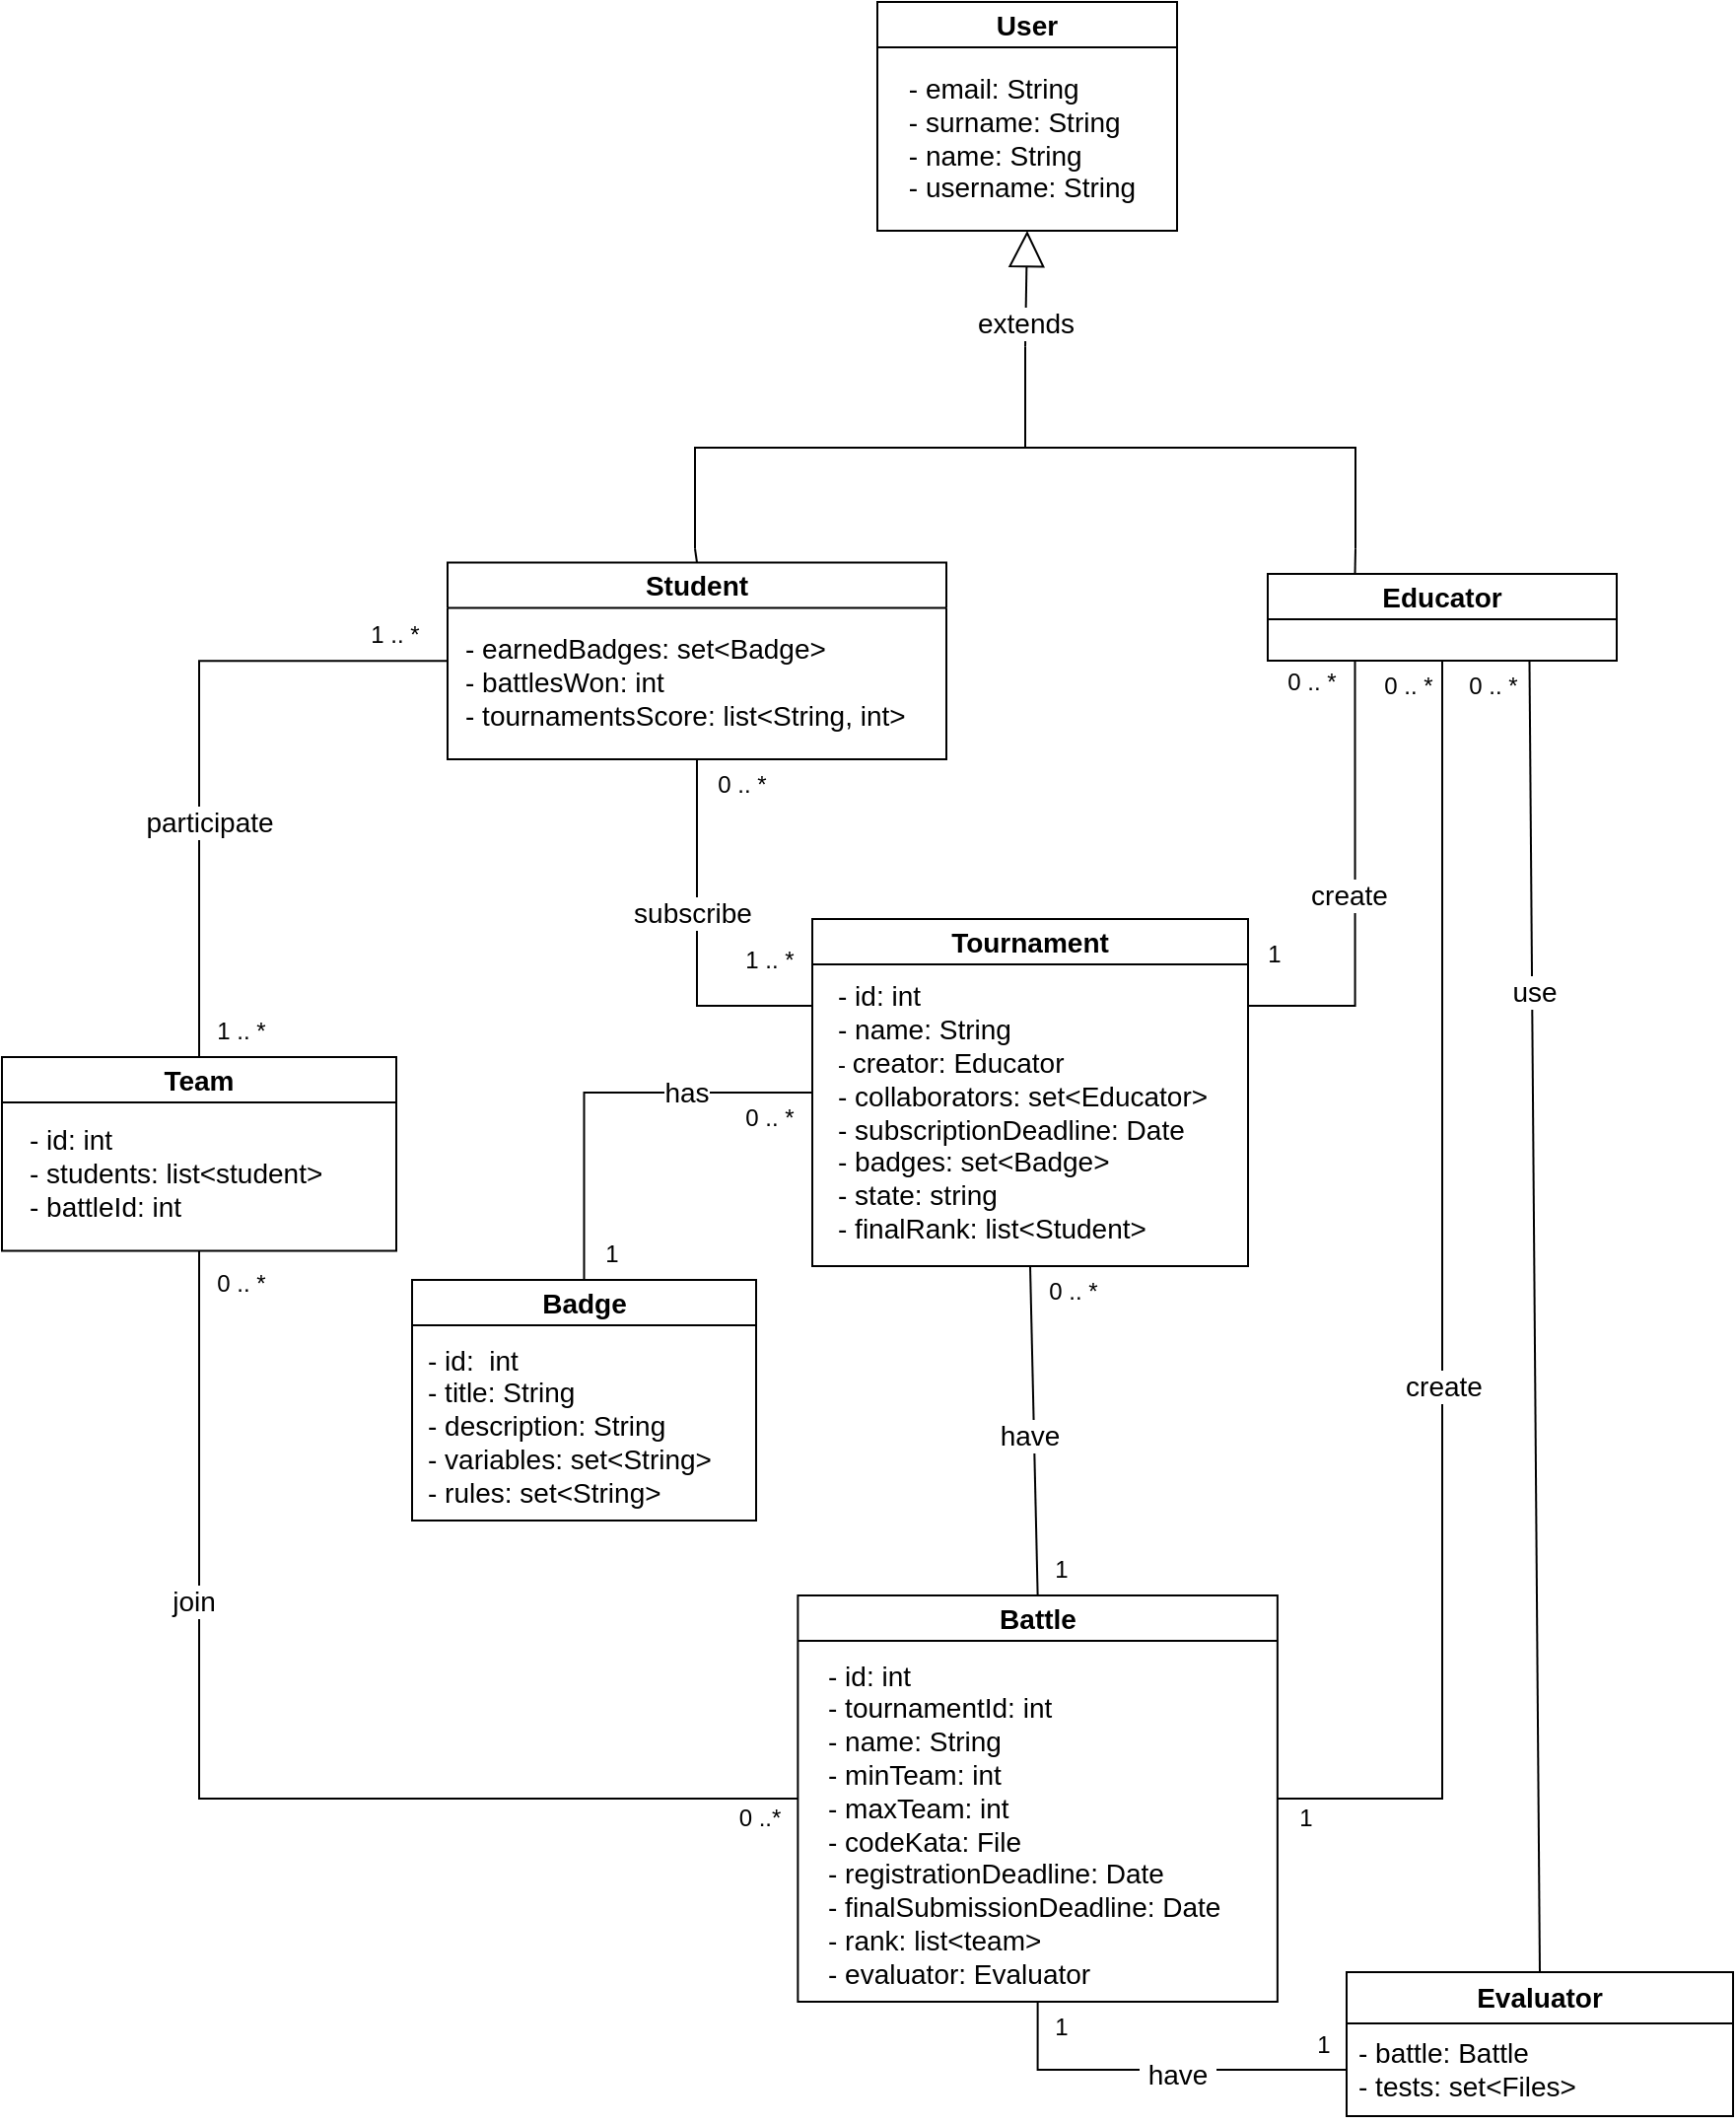 <mxfile version="22.1.11" type="device">
  <diagram id="C5RBs43oDa-KdzZeNtuy" name="Page-1">
    <mxGraphModel dx="1450" dy="530" grid="0" gridSize="10" guides="1" tooltips="1" connect="1" arrows="1" fold="1" page="0" pageScale="1" pageWidth="827" pageHeight="1169" math="0" shadow="0">
      <root>
        <mxCell id="WIyWlLk6GJQsqaUBKTNV-0" />
        <mxCell id="WIyWlLk6GJQsqaUBKTNV-1" parent="WIyWlLk6GJQsqaUBKTNV-0" />
        <mxCell id="E8Huc1iyoqKieG4LwPIf-0" value="&lt;font style=&quot;font-size: 14px;&quot;&gt;User&lt;/font&gt;" style="swimlane;whiteSpace=wrap;html=1;startSize=23;rounded=0;labelBackgroundColor=none;" parent="WIyWlLk6GJQsqaUBKTNV-1" vertex="1">
          <mxGeometry x="250" y="92" width="152" height="116" as="geometry" />
        </mxCell>
        <mxCell id="E8Huc1iyoqKieG4LwPIf-5" value="&lt;div style=&quot;text-align: left;&quot;&gt;&lt;span style=&quot;font-size: 14px; background-color: initial;&quot;&gt;- email: String&amp;nbsp;&lt;/span&gt;&lt;/div&gt;&lt;font style=&quot;font-size: 14px;&quot;&gt;&lt;div style=&quot;text-align: left;&quot;&gt;&lt;span style=&quot;background-color: initial;&quot;&gt;- surname: String&lt;/span&gt;&lt;/div&gt;&lt;div style=&quot;text-align: left;&quot;&gt;&lt;span style=&quot;background-color: initial;&quot;&gt;- name: String&lt;/span&gt;&lt;/div&gt;&lt;div style=&quot;text-align: left;&quot;&gt;&lt;span style=&quot;background-color: initial;&quot;&gt;- username: String&lt;/span&gt;&lt;/div&gt;&lt;/font&gt;" style="text;html=1;align=center;verticalAlign=middle;resizable=0;points=[];autosize=1;strokeColor=none;fillColor=none;rounded=0;labelBackgroundColor=none;" parent="E8Huc1iyoqKieG4LwPIf-0" vertex="1">
          <mxGeometry x="6" y="29" width="133" height="79" as="geometry" />
        </mxCell>
        <mxCell id="E8Huc1iyoqKieG4LwPIf-7" value="&lt;font style=&quot;font-size: 14px;&quot;&gt;Student&lt;/font&gt;" style="swimlane;whiteSpace=wrap;html=1;rounded=0;labelBackgroundColor=none;" parent="WIyWlLk6GJQsqaUBKTNV-1" vertex="1">
          <mxGeometry x="32" y="376.25" width="253" height="99.75" as="geometry" />
        </mxCell>
        <mxCell id="i6q1TH49dpJsPKsCkJf4-56" value="&lt;font style=&quot;font-size: 14px;&quot;&gt;- earnedBadges: set&amp;lt;Badge&amp;gt;&lt;br&gt;- battlesWon: int&lt;br&gt;- tournamentsScore: list&amp;lt;String, int&amp;gt;&lt;br&gt;&lt;/font&gt;" style="text;html=1;align=left;verticalAlign=middle;resizable=0;points=[];autosize=1;strokeColor=none;fillColor=none;rounded=0;labelBackgroundColor=none;" parent="E8Huc1iyoqKieG4LwPIf-7" vertex="1">
          <mxGeometry x="7" y="29.5" width="241" height="62" as="geometry" />
        </mxCell>
        <mxCell id="E8Huc1iyoqKieG4LwPIf-13" value="&lt;font style=&quot;font-size: 14px;&quot;&gt;Educator&lt;/font&gt;" style="swimlane;whiteSpace=wrap;html=1;rounded=0;labelBackgroundColor=none;" parent="WIyWlLk6GJQsqaUBKTNV-1" vertex="1">
          <mxGeometry x="448" y="382" width="177" height="44" as="geometry" />
        </mxCell>
        <mxCell id="E8Huc1iyoqKieG4LwPIf-16" value="&lt;font style=&quot;font-size: 14px;&quot;&gt;extends&lt;/font&gt;" style="endArrow=block;endSize=16;endFill=0;html=1;rounded=0;entryX=0.5;entryY=1;entryDx=0;entryDy=0;exitX=0;exitY=0.5;exitDx=0;exitDy=0;exitPerimeter=0;labelBackgroundColor=default;fontColor=default;" parent="WIyWlLk6GJQsqaUBKTNV-1" source="i6q1TH49dpJsPKsCkJf4-7" target="E8Huc1iyoqKieG4LwPIf-0" edge="1">
          <mxGeometry x="-0.6" width="160" relative="1" as="geometry">
            <mxPoint x="324.0" y="328.0" as="sourcePoint" />
            <mxPoint x="356" y="347" as="targetPoint" />
            <Array as="points" />
            <mxPoint as="offset" />
          </mxGeometry>
        </mxCell>
        <mxCell id="pizqP7Aid9aIOEIVpntl-1" style="edgeStyle=orthogonalEdgeStyle;rounded=0;orthogonalLoop=1;jettySize=auto;html=1;exitX=0;exitY=0.5;exitDx=0;exitDy=0;endArrow=none;endFill=0;" parent="WIyWlLk6GJQsqaUBKTNV-1" source="E8Huc1iyoqKieG4LwPIf-17" target="E8Huc1iyoqKieG4LwPIf-62" edge="1">
          <mxGeometry relative="1" as="geometry" />
        </mxCell>
        <mxCell id="pizqP7Aid9aIOEIVpntl-2" value="&lt;font style=&quot;font-size: 14px;&quot;&gt;has&lt;/font&gt;" style="edgeLabel;html=1;align=center;verticalAlign=middle;resizable=0;points=[];" parent="pizqP7Aid9aIOEIVpntl-1" vertex="1" connectable="0">
          <mxGeometry x="-0.407" y="-3" relative="1" as="geometry">
            <mxPoint x="-2" y="3" as="offset" />
          </mxGeometry>
        </mxCell>
        <mxCell id="E8Huc1iyoqKieG4LwPIf-17" value="&lt;font style=&quot;font-size: 14px;&quot;&gt;Tournament&lt;/font&gt;" style="swimlane;whiteSpace=wrap;html=1;rounded=0;labelBackgroundColor=none;" parent="WIyWlLk6GJQsqaUBKTNV-1" vertex="1">
          <mxGeometry x="217" y="557" width="221" height="176" as="geometry">
            <mxRectangle x="295" y="587" width="115" height="29" as="alternateBounds" />
          </mxGeometry>
        </mxCell>
        <mxCell id="E8Huc1iyoqKieG4LwPIf-18" value="&lt;font style=&quot;&quot;&gt;&lt;span style=&quot;font-size: 14px;&quot;&gt;- id: int&lt;/span&gt;&lt;br&gt;&lt;span style=&quot;font-size: 14px;&quot;&gt;- name: String&lt;br&gt;&lt;/span&gt;- &lt;font style=&quot;font-size: 14px;&quot;&gt;creator: Educator&lt;br&gt;&lt;/font&gt;&lt;font style=&quot;font-size: 14px;&quot;&gt;- collaborators: set&amp;lt;Educator&amp;gt;&lt;/font&gt;&lt;br&gt;&lt;div style=&quot;&quot;&gt;&lt;span style=&quot;font-size: 14px;&quot;&gt;- subscriptionDeadline: Date&lt;/span&gt;&lt;/div&gt;&lt;div style=&quot;&quot;&gt;&lt;span style=&quot;font-size: 14px;&quot;&gt;- badges: set&amp;lt;Badge&amp;gt;&lt;/span&gt;&lt;/div&gt;&lt;div style=&quot;&quot;&gt;&lt;span style=&quot;font-size: 14px;&quot;&gt;- state: string&lt;/span&gt;&lt;/div&gt;&lt;div style=&quot;&quot;&gt;&lt;span style=&quot;font-size: 14px;&quot;&gt;- finalRank: list&amp;lt;Student&amp;gt;&lt;/span&gt;&lt;/div&gt;&lt;/font&gt;" style="text;html=1;align=left;verticalAlign=middle;resizable=0;points=[];autosize=1;strokeColor=none;fillColor=none;rounded=0;labelBackgroundColor=none;" parent="E8Huc1iyoqKieG4LwPIf-17" vertex="1">
          <mxGeometry x="11" y="25" width="206" height="146" as="geometry" />
        </mxCell>
        <mxCell id="E8Huc1iyoqKieG4LwPIf-22" value="" style="endArrow=none;html=1;rounded=0;entryX=0.5;entryY=1;entryDx=0;entryDy=0;exitX=0;exitY=0.25;exitDx=0;exitDy=0;enumerate=0;metaEdit=0;bendable=1;labelBackgroundColor=none;fontColor=default;edgeStyle=orthogonalEdgeStyle;" parent="WIyWlLk6GJQsqaUBKTNV-1" source="E8Huc1iyoqKieG4LwPIf-17" target="E8Huc1iyoqKieG4LwPIf-7" edge="1">
          <mxGeometry width="50" height="50" relative="1" as="geometry">
            <mxPoint x="191" y="501.75" as="sourcePoint" />
            <mxPoint x="371" y="481.75" as="targetPoint" />
          </mxGeometry>
        </mxCell>
        <mxCell id="i6q1TH49dpJsPKsCkJf4-14" value="subscribe" style="edgeLabel;html=1;align=center;verticalAlign=middle;resizable=0;points=[];fontSize=14;rounded=0;labelBackgroundColor=default;" parent="E8Huc1iyoqKieG4LwPIf-22" vertex="1" connectable="0">
          <mxGeometry x="0.146" y="3" relative="1" as="geometry">
            <mxPoint y="-1" as="offset" />
          </mxGeometry>
        </mxCell>
        <mxCell id="E8Huc1iyoqKieG4LwPIf-24" value="1 .. *" style="text;html=1;align=center;verticalAlign=middle;resizable=0;points=[];autosize=1;strokeColor=none;fillColor=none;rounded=0;labelBackgroundColor=none;" parent="WIyWlLk6GJQsqaUBKTNV-1" vertex="1">
          <mxGeometry x="173" y="565" width="43" height="26" as="geometry" />
        </mxCell>
        <mxCell id="E8Huc1iyoqKieG4LwPIf-26" value="" style="endArrow=none;html=1;rounded=0;entryX=0.25;entryY=1;entryDx=0;entryDy=0;exitX=1;exitY=0.25;exitDx=0;exitDy=0;arcSize=20;labelBackgroundColor=none;fontColor=default;edgeStyle=orthogonalEdgeStyle;" parent="WIyWlLk6GJQsqaUBKTNV-1" source="E8Huc1iyoqKieG4LwPIf-17" target="E8Huc1iyoqKieG4LwPIf-13" edge="1">
          <mxGeometry width="50" height="50" relative="1" as="geometry">
            <mxPoint x="511" y="471.75" as="sourcePoint" />
            <mxPoint x="561" y="421.75" as="targetPoint" />
          </mxGeometry>
        </mxCell>
        <mxCell id="i6q1TH49dpJsPKsCkJf4-12" value="create" style="edgeLabel;html=1;align=center;verticalAlign=middle;resizable=0;points=[];fontSize=14;rounded=0;labelBackgroundColor=default;" parent="E8Huc1iyoqKieG4LwPIf-26" vertex="1" connectable="0">
          <mxGeometry x="-0.024" y="4" relative="1" as="geometry">
            <mxPoint y="1" as="offset" />
          </mxGeometry>
        </mxCell>
        <mxCell id="E8Huc1iyoqKieG4LwPIf-28" value="1" style="text;html=1;align=center;verticalAlign=middle;resizable=0;points=[];autosize=1;strokeColor=none;fillColor=none;rounded=0;labelBackgroundColor=none;" parent="WIyWlLk6GJQsqaUBKTNV-1" vertex="1">
          <mxGeometry x="438" y="562" width="25" height="26" as="geometry" />
        </mxCell>
        <mxCell id="E8Huc1iyoqKieG4LwPIf-32" value="&lt;font style=&quot;font-size: 14px;&quot;&gt;Battle&lt;/font&gt;" style="swimlane;whiteSpace=wrap;html=1;rounded=0;labelBackgroundColor=none;" parent="WIyWlLk6GJQsqaUBKTNV-1" vertex="1">
          <mxGeometry x="209.69" y="900" width="243.25" height="206" as="geometry" />
        </mxCell>
        <mxCell id="E8Huc1iyoqKieG4LwPIf-40" value="&lt;font style=&quot;font-size: 14px;&quot;&gt;- id: int&lt;br&gt;- tournamentId: int&lt;br&gt;- name: String&lt;br&gt;- minTeam: int&lt;br&gt;- maxTeam: int&lt;br&gt;- codeKata: File&lt;br&gt;- registrationDeadline: Date&lt;br&gt;- finalSubmissionDeadline: Date&lt;br&gt;- rank: list&amp;lt;team&amp;gt;&lt;br&gt;- evaluator: Evaluator&lt;br&gt;&lt;/font&gt;" style="text;html=1;align=left;verticalAlign=middle;resizable=0;points=[];autosize=1;strokeColor=none;fillColor=none;rounded=0;labelBackgroundColor=none;" parent="E8Huc1iyoqKieG4LwPIf-32" vertex="1">
          <mxGeometry x="13.13" y="26" width="217" height="180" as="geometry" />
        </mxCell>
        <mxCell id="E8Huc1iyoqKieG4LwPIf-33" value="" style="endArrow=none;html=1;rounded=0;entryX=0.5;entryY=1;entryDx=0;entryDy=0;exitX=0.5;exitY=0;exitDx=0;exitDy=0;labelBackgroundColor=none;fontColor=default;" parent="WIyWlLk6GJQsqaUBKTNV-1" source="E8Huc1iyoqKieG4LwPIf-32" target="E8Huc1iyoqKieG4LwPIf-17" edge="1">
          <mxGeometry width="50" height="50" relative="1" as="geometry">
            <mxPoint x="264" y="886.75" as="sourcePoint" />
            <mxPoint x="314" y="836.75" as="targetPoint" />
          </mxGeometry>
        </mxCell>
        <mxCell id="i6q1TH49dpJsPKsCkJf4-25" value="have&lt;font style=&quot;font-size: 14px;&quot;&gt;&lt;br style=&quot;font-size: 14px;&quot;&gt;&lt;/font&gt;" style="edgeLabel;html=1;align=center;verticalAlign=middle;resizable=0;points=[];fontSize=14;rounded=0;labelBackgroundColor=default;" parent="E8Huc1iyoqKieG4LwPIf-33" vertex="1" connectable="0">
          <mxGeometry x="-0.029" y="3" relative="1" as="geometry">
            <mxPoint as="offset" />
          </mxGeometry>
        </mxCell>
        <mxCell id="E8Huc1iyoqKieG4LwPIf-35" value="0 .. *" style="text;html=1;align=center;verticalAlign=middle;resizable=0;points=[];autosize=1;strokeColor=none;fillColor=none;rounded=0;labelBackgroundColor=none;" parent="WIyWlLk6GJQsqaUBKTNV-1" vertex="1">
          <mxGeometry x="327" y="733" width="43" height="26" as="geometry" />
        </mxCell>
        <mxCell id="E8Huc1iyoqKieG4LwPIf-36" value="1" style="text;html=1;align=center;verticalAlign=middle;resizable=0;points=[];autosize=1;strokeColor=none;fillColor=none;rounded=0;labelBackgroundColor=none;" parent="WIyWlLk6GJQsqaUBKTNV-1" vertex="1">
          <mxGeometry x="330.81" y="874" width="25" height="26" as="geometry" />
        </mxCell>
        <mxCell id="E8Huc1iyoqKieG4LwPIf-49" value="&lt;font style=&quot;font-size: 14px;&quot;&gt;Team&lt;/font&gt;" style="swimlane;whiteSpace=wrap;html=1;startSize=23;rounded=0;labelBackgroundColor=none;" parent="WIyWlLk6GJQsqaUBKTNV-1" vertex="1">
          <mxGeometry x="-194" y="627" width="200" height="98.25" as="geometry" />
        </mxCell>
        <mxCell id="i6q1TH49dpJsPKsCkJf4-35" value="&lt;font style=&quot;font-size: 14px;&quot;&gt;- id: int&lt;br&gt;- students: list&amp;lt;student&amp;gt;&lt;br&gt;- battleId: int&lt;br&gt;&lt;/font&gt;" style="text;html=1;align=left;verticalAlign=middle;resizable=0;points=[];autosize=1;strokeColor=none;fillColor=none;rounded=0;labelBackgroundColor=none;" parent="E8Huc1iyoqKieG4LwPIf-49" vertex="1">
          <mxGeometry x="12" y="28.25" width="167" height="62" as="geometry" />
        </mxCell>
        <mxCell id="E8Huc1iyoqKieG4LwPIf-50" value="" style="endArrow=none;html=1;rounded=0;entryX=0;entryY=0.5;entryDx=0;entryDy=0;exitX=0.5;exitY=0;exitDx=0;exitDy=0;labelBackgroundColor=none;fontColor=default;edgeStyle=orthogonalEdgeStyle;" parent="WIyWlLk6GJQsqaUBKTNV-1" source="E8Huc1iyoqKieG4LwPIf-49" target="E8Huc1iyoqKieG4LwPIf-7" edge="1">
          <mxGeometry width="50" height="50" relative="1" as="geometry">
            <mxPoint x="-9" y="391.75" as="sourcePoint" />
            <mxPoint x="41" y="341.75" as="targetPoint" />
          </mxGeometry>
        </mxCell>
        <mxCell id="i6q1TH49dpJsPKsCkJf4-40" value="participate" style="edgeLabel;html=1;align=center;verticalAlign=middle;resizable=0;points=[];fontSize=14;rounded=0;labelBackgroundColor=default;" parent="E8Huc1iyoqKieG4LwPIf-50" vertex="1" connectable="0">
          <mxGeometry x="-0.269" y="-4" relative="1" as="geometry">
            <mxPoint x="1" as="offset" />
          </mxGeometry>
        </mxCell>
        <mxCell id="E8Huc1iyoqKieG4LwPIf-51" value="1 .. *" style="text;html=1;align=center;verticalAlign=middle;resizable=0;points=[];autosize=1;strokeColor=none;fillColor=none;rounded=0;labelBackgroundColor=none;" parent="WIyWlLk6GJQsqaUBKTNV-1" vertex="1">
          <mxGeometry x="-17" y="400" width="43" height="26" as="geometry" />
        </mxCell>
        <mxCell id="E8Huc1iyoqKieG4LwPIf-56" value="0 ..*" style="text;html=1;align=center;verticalAlign=middle;resizable=0;points=[];autosize=1;strokeColor=none;fillColor=none;rounded=0;labelBackgroundColor=none;" parent="WIyWlLk6GJQsqaUBKTNV-1" vertex="1">
          <mxGeometry x="170.69" y="1000" width="39" height="26" as="geometry" />
        </mxCell>
        <mxCell id="E8Huc1iyoqKieG4LwPIf-62" value="&lt;font style=&quot;font-size: 14px;&quot;&gt;Badge&lt;/font&gt;" style="swimlane;whiteSpace=wrap;html=1;rounded=0;labelBackgroundColor=none;" parent="WIyWlLk6GJQsqaUBKTNV-1" vertex="1">
          <mxGeometry x="14" y="740" width="174.5" height="122" as="geometry" />
        </mxCell>
        <mxCell id="i6q1TH49dpJsPKsCkJf4-23" value="&lt;font style=&quot;font-size: 14px;&quot;&gt;- id:&amp;nbsp; int&lt;br&gt;- title: String&lt;br&gt;- description: String&lt;br&gt;- variables: set&amp;lt;String&amp;gt;&lt;br&gt;- rules: set&amp;lt;String&amp;gt;&lt;br&gt;&lt;/font&gt;" style="text;html=1;align=left;verticalAlign=middle;resizable=0;points=[];autosize=1;strokeColor=none;fillColor=none;rounded=0;labelBackgroundColor=none;" parent="E8Huc1iyoqKieG4LwPIf-62" vertex="1">
          <mxGeometry x="6.25" y="26.0" width="162" height="96" as="geometry" />
        </mxCell>
        <mxCell id="E8Huc1iyoqKieG4LwPIf-70" value="0 .. *" style="text;html=1;align=center;verticalAlign=middle;resizable=0;points=[];autosize=1;strokeColor=none;fillColor=none;rounded=0;labelBackgroundColor=none;" parent="WIyWlLk6GJQsqaUBKTNV-1" vertex="1">
          <mxGeometry x="159" y="476" width="43" height="26" as="geometry" />
        </mxCell>
        <mxCell id="E8Huc1iyoqKieG4LwPIf-72" value="0 .. *" style="text;html=1;align=center;verticalAlign=middle;resizable=0;points=[];autosize=1;strokeColor=none;fillColor=none;rounded=0;labelBackgroundColor=none;" parent="WIyWlLk6GJQsqaUBKTNV-1" vertex="1">
          <mxGeometry x="448" y="423.75" width="43" height="26" as="geometry" />
        </mxCell>
        <mxCell id="E8Huc1iyoqKieG4LwPIf-85" value="1 .. *" style="text;html=1;align=center;verticalAlign=middle;resizable=0;points=[];autosize=1;strokeColor=none;fillColor=none;rounded=0;labelBackgroundColor=none;" parent="WIyWlLk6GJQsqaUBKTNV-1" vertex="1">
          <mxGeometry x="-95" y="601" width="43" height="26" as="geometry" />
        </mxCell>
        <mxCell id="E8Huc1iyoqKieG4LwPIf-108" value="" style="endArrow=none;html=1;rounded=0;exitX=0;exitY=0.5;exitDx=0;exitDy=0;entryX=0.5;entryY=1;entryDx=0;entryDy=0;labelBackgroundColor=none;fontColor=default;edgeStyle=orthogonalEdgeStyle;" parent="WIyWlLk6GJQsqaUBKTNV-1" source="E8Huc1iyoqKieG4LwPIf-32" target="E8Huc1iyoqKieG4LwPIf-49" edge="1">
          <mxGeometry width="50" height="50" relative="1" as="geometry">
            <mxPoint x="141" y="831.75" as="sourcePoint" />
            <mxPoint x="-719" y="421.75" as="targetPoint" />
          </mxGeometry>
        </mxCell>
        <mxCell id="i6q1TH49dpJsPKsCkJf4-34" value="join" style="edgeLabel;html=1;align=center;verticalAlign=middle;resizable=0;points=[];fontSize=14;rounded=0;labelBackgroundColor=default;" parent="E8Huc1iyoqKieG4LwPIf-108" vertex="1" connectable="0">
          <mxGeometry x="0.389" y="3" relative="1" as="geometry">
            <mxPoint as="offset" />
          </mxGeometry>
        </mxCell>
        <mxCell id="i6q1TH49dpJsPKsCkJf4-41" style="edgeStyle=orthogonalEdgeStyle;rounded=0;orthogonalLoop=1;jettySize=auto;html=1;exitX=1;exitY=0;exitDx=0;exitDy=0;exitPerimeter=0;horizontal=1;strokeColor=none;entryX=1;entryY=0.001;entryDx=0;entryDy=0;entryPerimeter=0;labelBackgroundColor=none;fontColor=default;" parent="WIyWlLk6GJQsqaUBKTNV-1" source="i6q1TH49dpJsPKsCkJf4-7" target="i6q1TH49dpJsPKsCkJf4-7" edge="1">
          <mxGeometry relative="1" as="geometry" />
        </mxCell>
        <mxCell id="i6q1TH49dpJsPKsCkJf4-44" style="rounded=0;orthogonalLoop=1;jettySize=auto;html=1;exitX=1;exitY=0;exitDx=0;exitDy=0;exitPerimeter=0;entryX=0.25;entryY=0;entryDx=0;entryDy=0;endArrow=none;endFill=0;labelBackgroundColor=none;fontColor=default;" parent="WIyWlLk6GJQsqaUBKTNV-1" source="i6q1TH49dpJsPKsCkJf4-7" target="E8Huc1iyoqKieG4LwPIf-13" edge="1">
          <mxGeometry relative="1" as="geometry" />
        </mxCell>
        <mxCell id="i6q1TH49dpJsPKsCkJf4-45" style="rounded=0;orthogonalLoop=1;jettySize=auto;html=1;exitX=1;exitY=1;exitDx=0;exitDy=0;exitPerimeter=0;entryX=0.5;entryY=0;entryDx=0;entryDy=0;endArrow=none;endFill=0;labelBackgroundColor=none;fontColor=default;" parent="WIyWlLk6GJQsqaUBKTNV-1" source="i6q1TH49dpJsPKsCkJf4-7" target="E8Huc1iyoqKieG4LwPIf-7" edge="1">
          <mxGeometry relative="1" as="geometry" />
        </mxCell>
        <mxCell id="i6q1TH49dpJsPKsCkJf4-7" value="" style="strokeWidth=1;html=1;shape=mxgraph.flowchart.annotation_2;align=left;labelPosition=right;pointerEvents=1;rotation=90;rounded=0;labelBackgroundColor=none;" parent="WIyWlLk6GJQsqaUBKTNV-1" vertex="1">
          <mxGeometry x="273.75" y="150.5" width="102.5" height="335" as="geometry" />
        </mxCell>
        <mxCell id="i6q1TH49dpJsPKsCkJf4-27" value="0 .. *" style="text;html=1;align=center;verticalAlign=middle;resizable=0;points=[];autosize=1;strokeColor=none;fillColor=none;rounded=0;labelBackgroundColor=none;" parent="WIyWlLk6GJQsqaUBKTNV-1" vertex="1">
          <mxGeometry x="173" y="645" width="43" height="26" as="geometry" />
        </mxCell>
        <mxCell id="i6q1TH49dpJsPKsCkJf4-28" value="1" style="text;html=1;align=center;verticalAlign=middle;resizable=0;points=[];autosize=1;strokeColor=none;fillColor=none;rounded=0;labelBackgroundColor=none;" parent="WIyWlLk6GJQsqaUBKTNV-1" vertex="1">
          <mxGeometry x="102" y="714" width="25" height="26" as="geometry" />
        </mxCell>
        <mxCell id="i6q1TH49dpJsPKsCkJf4-31" value="0 .. *" style="text;html=1;align=center;verticalAlign=middle;resizable=0;points=[];autosize=1;strokeColor=none;fillColor=none;rounded=0;labelBackgroundColor=none;" parent="WIyWlLk6GJQsqaUBKTNV-1" vertex="1">
          <mxGeometry x="497" y="426" width="43" height="26" as="geometry" />
        </mxCell>
        <mxCell id="i6q1TH49dpJsPKsCkJf4-33" value="0 .. *" style="text;html=1;align=center;verticalAlign=middle;resizable=0;points=[];autosize=1;strokeColor=none;fillColor=none;rounded=0;labelBackgroundColor=none;" parent="WIyWlLk6GJQsqaUBKTNV-1" vertex="1">
          <mxGeometry x="-95" y="729.25" width="43" height="26" as="geometry" />
        </mxCell>
        <mxCell id="i6q1TH49dpJsPKsCkJf4-76" style="rounded=0;orthogonalLoop=1;jettySize=auto;html=1;exitX=0.5;exitY=0;exitDx=0;exitDy=0;entryX=0.75;entryY=1;entryDx=0;entryDy=0;endArrow=none;endFill=0;" parent="WIyWlLk6GJQsqaUBKTNV-1" source="i6q1TH49dpJsPKsCkJf4-48" target="E8Huc1iyoqKieG4LwPIf-13" edge="1">
          <mxGeometry relative="1" as="geometry" />
        </mxCell>
        <mxCell id="i6q1TH49dpJsPKsCkJf4-82" value="use" style="edgeLabel;html=1;align=center;verticalAlign=middle;resizable=0;points=[];fontSize=14;" parent="i6q1TH49dpJsPKsCkJf4-76" vertex="1" connectable="0">
          <mxGeometry x="0.495" y="-1" relative="1" as="geometry">
            <mxPoint as="offset" />
          </mxGeometry>
        </mxCell>
        <mxCell id="i6q1TH49dpJsPKsCkJf4-48" value="&lt;font style=&quot;font-size: 14px;&quot;&gt;&lt;b&gt;Evaluator&lt;/b&gt;&lt;/font&gt;" style="swimlane;fontStyle=0;childLayout=stackLayout;horizontal=1;startSize=26;fillColor=none;horizontalStack=0;resizeParent=1;resizeParentMax=0;resizeLast=0;collapsible=1;marginBottom=0;whiteSpace=wrap;html=1;rounded=0;labelBackgroundColor=none;" parent="WIyWlLk6GJQsqaUBKTNV-1" vertex="1">
          <mxGeometry x="488" y="1091" width="196" height="73" as="geometry" />
        </mxCell>
        <mxCell id="i6q1TH49dpJsPKsCkJf4-51" value="&lt;font style=&quot;font-size: 14px;&quot;&gt;- battle: Battle&lt;br&gt;- tests: set&amp;lt;Files&amp;gt;&lt;/font&gt;" style="text;strokeColor=none;fillColor=none;align=left;verticalAlign=top;spacingLeft=4;spacingRight=4;overflow=hidden;rotatable=0;points=[[0,0.5],[1,0.5]];portConstraint=eastwest;whiteSpace=wrap;html=1;rounded=0;labelBackgroundColor=none;" parent="i6q1TH49dpJsPKsCkJf4-48" vertex="1">
          <mxGeometry y="26" width="196" height="47" as="geometry" />
        </mxCell>
        <mxCell id="i6q1TH49dpJsPKsCkJf4-67" style="rounded=0;hachureGap=4;orthogonalLoop=1;jettySize=auto;html=1;exitX=0;exitY=0.5;exitDx=0;exitDy=0;entryX=0.5;entryY=1;entryDx=0;entryDy=0;fontFamily=Architects Daughter;fontSource=https%3A%2F%2Ffonts.googleapis.com%2Fcss%3Ffamily%3DArchitects%2BDaughter;fontSize=16;edgeStyle=orthogonalEdgeStyle;endArrow=none;endFill=0;labelBackgroundColor=none;fontColor=default;" parent="WIyWlLk6GJQsqaUBKTNV-1" source="i6q1TH49dpJsPKsCkJf4-51" target="E8Huc1iyoqKieG4LwPIf-32" edge="1">
          <mxGeometry relative="1" as="geometry" />
        </mxCell>
        <mxCell id="i6q1TH49dpJsPKsCkJf4-72" value="&amp;nbsp;have&amp;nbsp;" style="edgeLabel;html=1;align=center;verticalAlign=middle;resizable=0;points=[];fontSize=14;" parent="i6q1TH49dpJsPKsCkJf4-67" vertex="1" connectable="0">
          <mxGeometry x="-0.105" y="2" relative="1" as="geometry">
            <mxPoint x="-1" as="offset" />
          </mxGeometry>
        </mxCell>
        <mxCell id="i6q1TH49dpJsPKsCkJf4-74" value="1" style="text;html=1;align=center;verticalAlign=middle;resizable=0;points=[];autosize=1;strokeColor=none;fillColor=none;rounded=0;labelBackgroundColor=none;" parent="WIyWlLk6GJQsqaUBKTNV-1" vertex="1">
          <mxGeometry x="463" y="1114.5" width="25" height="26" as="geometry" />
        </mxCell>
        <mxCell id="i6q1TH49dpJsPKsCkJf4-75" value="1" style="text;html=1;align=center;verticalAlign=middle;resizable=0;points=[];autosize=1;strokeColor=none;fillColor=none;rounded=0;labelBackgroundColor=none;" parent="WIyWlLk6GJQsqaUBKTNV-1" vertex="1">
          <mxGeometry x="330.81" y="1106" width="25" height="26" as="geometry" />
        </mxCell>
        <mxCell id="i6q1TH49dpJsPKsCkJf4-81" value="0 .. *" style="text;html=1;align=center;verticalAlign=middle;resizable=0;points=[];autosize=1;strokeColor=none;fillColor=none;rounded=0;labelBackgroundColor=none;" parent="WIyWlLk6GJQsqaUBKTNV-1" vertex="1">
          <mxGeometry x="540" y="426" width="43" height="26" as="geometry" />
        </mxCell>
        <mxCell id="i6q1TH49dpJsPKsCkJf4-9" value="" style="endArrow=none;html=1;rounded=0;exitX=1;exitY=0.5;exitDx=0;exitDy=0;labelBackgroundColor=none;fontColor=default;entryX=0.5;entryY=1;entryDx=0;entryDy=0;edgeStyle=orthogonalEdgeStyle;" parent="WIyWlLk6GJQsqaUBKTNV-1" source="E8Huc1iyoqKieG4LwPIf-32" target="E8Huc1iyoqKieG4LwPIf-13" edge="1">
          <mxGeometry width="50" height="50" relative="1" as="geometry">
            <mxPoint x="483.24" y="960.98" as="sourcePoint" />
            <mxPoint x="550" y="472" as="targetPoint" />
          </mxGeometry>
        </mxCell>
        <mxCell id="i6q1TH49dpJsPKsCkJf4-26" value="&lt;font style=&quot;font-size: 14px;&quot;&gt;create&lt;/font&gt;" style="edgeLabel;html=1;align=center;verticalAlign=middle;resizable=0;points=[];rounded=0;labelBackgroundColor=default;labelBorderColor=none;" parent="i6q1TH49dpJsPKsCkJf4-9" vertex="1" connectable="0">
          <mxGeometry x="-0.116" relative="1" as="geometry">
            <mxPoint y="-1" as="offset" />
          </mxGeometry>
        </mxCell>
        <mxCell id="i6q1TH49dpJsPKsCkJf4-32" value="1" style="text;html=1;align=center;verticalAlign=middle;resizable=0;points=[];autosize=1;strokeColor=none;fillColor=none;rounded=0;labelBackgroundColor=none;" parent="WIyWlLk6GJQsqaUBKTNV-1" vertex="1">
          <mxGeometry x="454.31" y="1000" width="25" height="26" as="geometry" />
        </mxCell>
      </root>
    </mxGraphModel>
  </diagram>
</mxfile>
